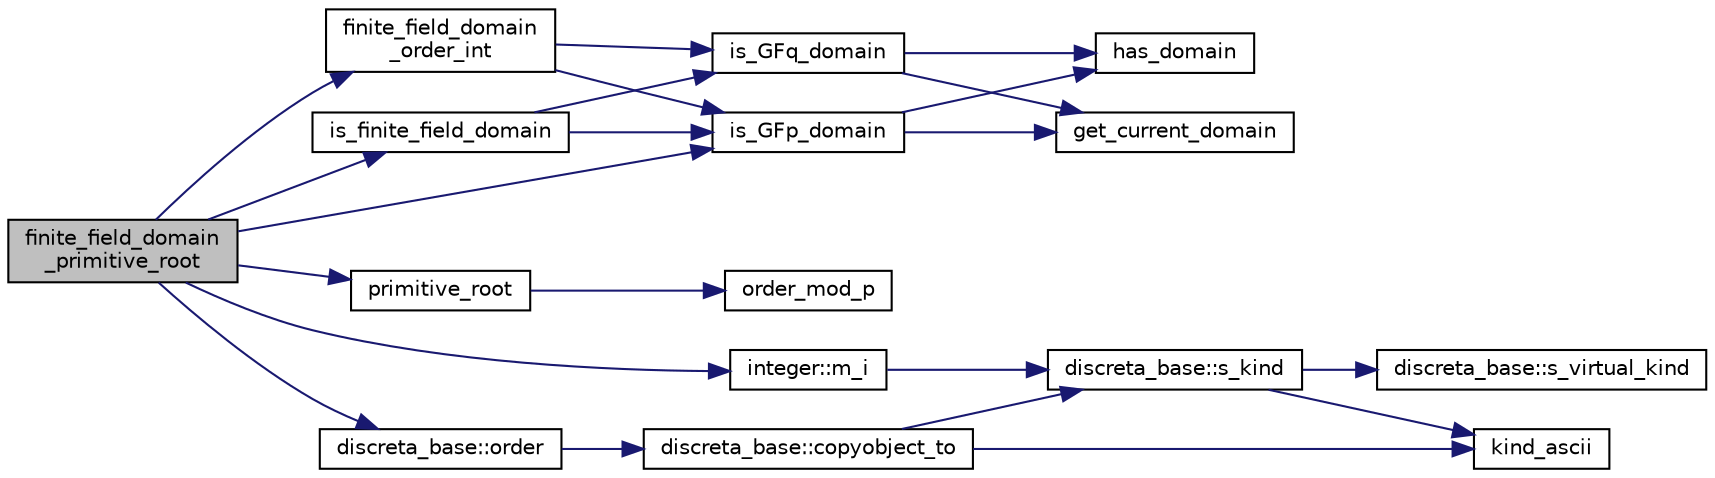 digraph "finite_field_domain_primitive_root"
{
  edge [fontname="Helvetica",fontsize="10",labelfontname="Helvetica",labelfontsize="10"];
  node [fontname="Helvetica",fontsize="10",shape=record];
  rankdir="LR";
  Node72 [label="finite_field_domain\l_primitive_root",height=0.2,width=0.4,color="black", fillcolor="grey75", style="filled", fontcolor="black"];
  Node72 -> Node73 [color="midnightblue",fontsize="10",style="solid",fontname="Helvetica"];
  Node73 [label="is_finite_field_domain",height=0.2,width=0.4,color="black", fillcolor="white", style="filled",URL="$db/d2f/domain_8_c.html#a77d0ace35941cfe84035c9a060972b2a"];
  Node73 -> Node74 [color="midnightblue",fontsize="10",style="solid",fontname="Helvetica"];
  Node74 [label="is_GFp_domain",height=0.2,width=0.4,color="black", fillcolor="white", style="filled",URL="$db/d2f/domain_8_c.html#ab75527270302df466fc6f6e355775c13"];
  Node74 -> Node75 [color="midnightblue",fontsize="10",style="solid",fontname="Helvetica"];
  Node75 [label="has_domain",height=0.2,width=0.4,color="black", fillcolor="white", style="filled",URL="$db/d2f/domain_8_c.html#af7df1c554310c6214b2900bf6ca7ac81"];
  Node74 -> Node76 [color="midnightblue",fontsize="10",style="solid",fontname="Helvetica"];
  Node76 [label="get_current_domain",height=0.2,width=0.4,color="black", fillcolor="white", style="filled",URL="$db/d2f/domain_8_c.html#a80481fde3a59aaeeb648f8c5392269f7"];
  Node73 -> Node77 [color="midnightblue",fontsize="10",style="solid",fontname="Helvetica"];
  Node77 [label="is_GFq_domain",height=0.2,width=0.4,color="black", fillcolor="white", style="filled",URL="$db/d2f/domain_8_c.html#af695b4599bda7a0400772172c9eeff64"];
  Node77 -> Node75 [color="midnightblue",fontsize="10",style="solid",fontname="Helvetica"];
  Node77 -> Node76 [color="midnightblue",fontsize="10",style="solid",fontname="Helvetica"];
  Node72 -> Node78 [color="midnightblue",fontsize="10",style="solid",fontname="Helvetica"];
  Node78 [label="finite_field_domain\l_order_int",height=0.2,width=0.4,color="black", fillcolor="white", style="filled",URL="$db/d2f/domain_8_c.html#a377eb55f39803977750d92e3eaf7af26"];
  Node78 -> Node74 [color="midnightblue",fontsize="10",style="solid",fontname="Helvetica"];
  Node78 -> Node77 [color="midnightblue",fontsize="10",style="solid",fontname="Helvetica"];
  Node72 -> Node74 [color="midnightblue",fontsize="10",style="solid",fontname="Helvetica"];
  Node72 -> Node79 [color="midnightblue",fontsize="10",style="solid",fontname="Helvetica"];
  Node79 [label="primitive_root",height=0.2,width=0.4,color="black", fillcolor="white", style="filled",URL="$de/dc5/algebra__and__number__theory_8h.html#a0b6f7619d12ff2c4e60b852b820b0972"];
  Node79 -> Node80 [color="midnightblue",fontsize="10",style="solid",fontname="Helvetica"];
  Node80 [label="order_mod_p",height=0.2,width=0.4,color="black", fillcolor="white", style="filled",URL="$df/dda/number__theory_8_c.html#aa38aa7e68ab81726a4462995135456b2"];
  Node72 -> Node81 [color="midnightblue",fontsize="10",style="solid",fontname="Helvetica"];
  Node81 [label="integer::m_i",height=0.2,width=0.4,color="black", fillcolor="white", style="filled",URL="$d0/de5/classinteger.html#a869091f0a0f35f5354c8c4a70250e8a9"];
  Node81 -> Node82 [color="midnightblue",fontsize="10",style="solid",fontname="Helvetica"];
  Node82 [label="discreta_base::s_kind",height=0.2,width=0.4,color="black", fillcolor="white", style="filled",URL="$d7/d71/classdiscreta__base.html#a8a830025c74adbbc3362418a7c2ba157"];
  Node82 -> Node83 [color="midnightblue",fontsize="10",style="solid",fontname="Helvetica"];
  Node83 [label="discreta_base::s_virtual_kind",height=0.2,width=0.4,color="black", fillcolor="white", style="filled",URL="$d7/d71/classdiscreta__base.html#a52778a6d6943a468be083d0785d418fb"];
  Node82 -> Node84 [color="midnightblue",fontsize="10",style="solid",fontname="Helvetica"];
  Node84 [label="kind_ascii",height=0.2,width=0.4,color="black", fillcolor="white", style="filled",URL="$d9/d60/discreta_8h.html#ad0ce825a9f29bc6cec27e1b64cfe27bf"];
  Node72 -> Node85 [color="midnightblue",fontsize="10",style="solid",fontname="Helvetica"];
  Node85 [label="discreta_base::order",height=0.2,width=0.4,color="black", fillcolor="white", style="filled",URL="$d7/d71/classdiscreta__base.html#a4ce6b54534e4882c48c051c03ac76e52"];
  Node85 -> Node86 [color="midnightblue",fontsize="10",style="solid",fontname="Helvetica"];
  Node86 [label="discreta_base::copyobject_to",height=0.2,width=0.4,color="black", fillcolor="white", style="filled",URL="$d7/d71/classdiscreta__base.html#a33180628d9ced231267229b3564790f3"];
  Node86 -> Node82 [color="midnightblue",fontsize="10",style="solid",fontname="Helvetica"];
  Node86 -> Node84 [color="midnightblue",fontsize="10",style="solid",fontname="Helvetica"];
}
